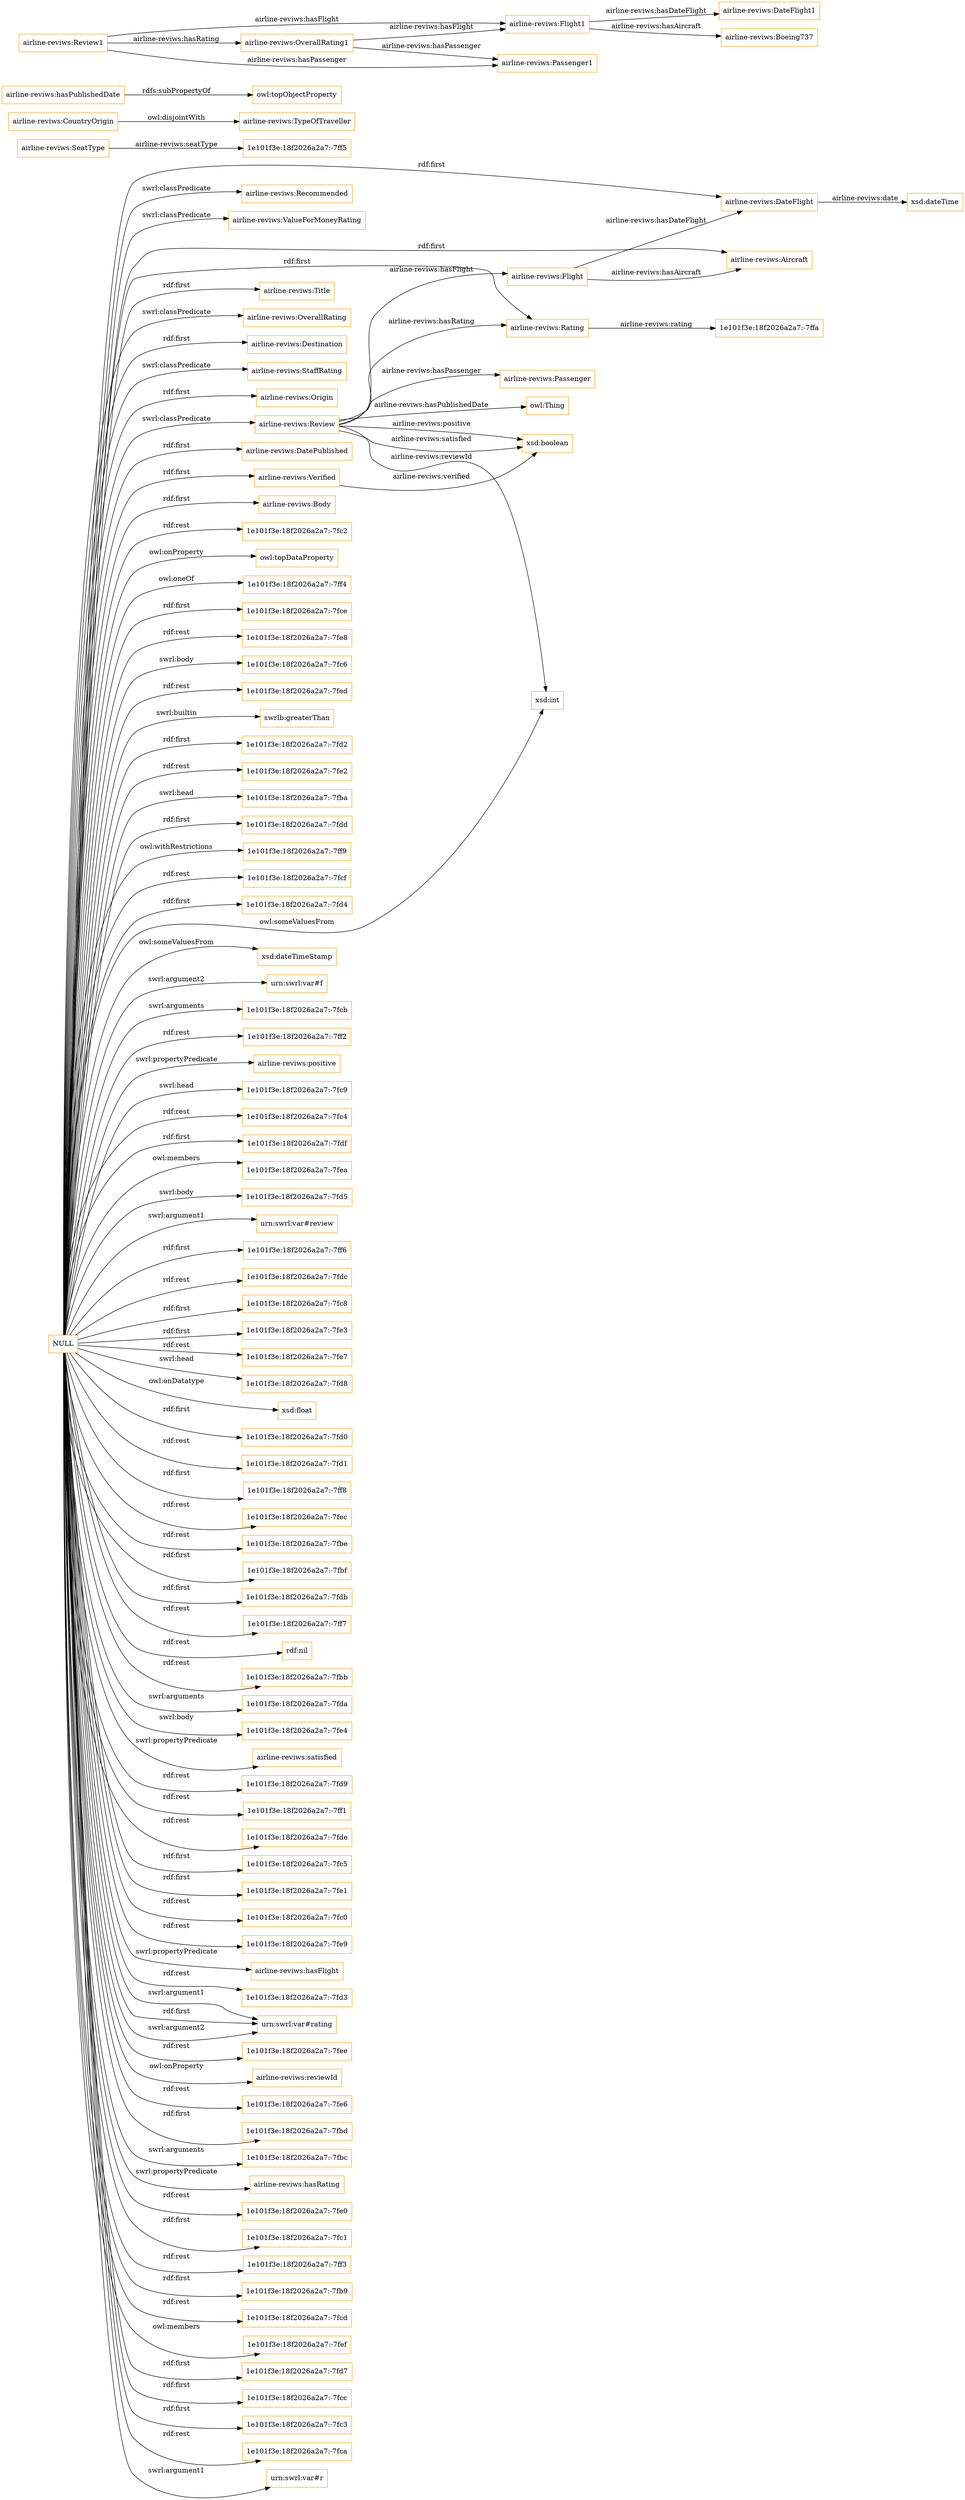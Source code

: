 digraph ar2dtool_diagram { 
rankdir=LR;
size="1501"
node [shape = rectangle, color="orange"]; "airline-reviws:Verified" "airline-reviws:SeatType" "airline-reviws:Recommended" "airline-reviws:Passenger" "airline-reviws:TypeOfTraveller" "airline-reviws:ValueForMoneyRating" "airline-reviws:DateFlight" "airline-reviws:Aircraft" "airline-reviws:Title" "airline-reviws:OverallRating" "airline-reviws:Destination" "airline-reviws:Flight" "airline-reviws:StaffRating" "airline-reviws:CountryOrigin" "airline-reviws:Origin" "airline-reviws:Rating" "airline-reviws:DatePublished" "airline-reviws:Review" "airline-reviws:Body" ; /*classes style*/
	"NULL" -> "1e101f3e:18f2026a2a7:-7fc2" [ label = "rdf:rest" ];
	"NULL" -> "owl:topDataProperty" [ label = "owl:onProperty" ];
	"NULL" -> "1e101f3e:18f2026a2a7:-7ff4" [ label = "owl:oneOf" ];
	"NULL" -> "1e101f3e:18f2026a2a7:-7fce" [ label = "rdf:first" ];
	"NULL" -> "airline-reviws:Recommended" [ label = "swrl:classPredicate" ];
	"NULL" -> "airline-reviws:Destination" [ label = "rdf:first" ];
	"NULL" -> "1e101f3e:18f2026a2a7:-7fe8" [ label = "rdf:rest" ];
	"NULL" -> "1e101f3e:18f2026a2a7:-7fc6" [ label = "swrl:body" ];
	"NULL" -> "1e101f3e:18f2026a2a7:-7fed" [ label = "rdf:rest" ];
	"NULL" -> "airline-reviws:Title" [ label = "rdf:first" ];
	"NULL" -> "airline-reviws:Origin" [ label = "rdf:first" ];
	"NULL" -> "swrlb:greaterThan" [ label = "swrl:builtin" ];
	"NULL" -> "airline-reviws:Verified" [ label = "rdf:first" ];
	"NULL" -> "1e101f3e:18f2026a2a7:-7fd2" [ label = "rdf:first" ];
	"NULL" -> "airline-reviws:StaffRating" [ label = "swrl:classPredicate" ];
	"NULL" -> "1e101f3e:18f2026a2a7:-7fe2" [ label = "rdf:rest" ];
	"NULL" -> "1e101f3e:18f2026a2a7:-7fba" [ label = "swrl:head" ];
	"NULL" -> "1e101f3e:18f2026a2a7:-7fdd" [ label = "rdf:first" ];
	"NULL" -> "1e101f3e:18f2026a2a7:-7ff9" [ label = "owl:withRestrictions" ];
	"NULL" -> "1e101f3e:18f2026a2a7:-7fcf" [ label = "rdf:rest" ];
	"NULL" -> "1e101f3e:18f2026a2a7:-7fd4" [ label = "rdf:first" ];
	"NULL" -> "xsd:int" [ label = "owl:someValuesFrom" ];
	"NULL" -> "xsd:dateTimeStamp" [ label = "owl:someValuesFrom" ];
	"NULL" -> "urn:swrl:var#f" [ label = "swrl:argument2" ];
	"NULL" -> "airline-reviws:Rating" [ label = "rdf:first" ];
	"NULL" -> "1e101f3e:18f2026a2a7:-7fcb" [ label = "swrl:arguments" ];
	"NULL" -> "1e101f3e:18f2026a2a7:-7ff2" [ label = "rdf:rest" ];
	"NULL" -> "airline-reviws:positive" [ label = "swrl:propertyPredicate" ];
	"NULL" -> "1e101f3e:18f2026a2a7:-7fc9" [ label = "swrl:head" ];
	"NULL" -> "1e101f3e:18f2026a2a7:-7fc4" [ label = "rdf:rest" ];
	"NULL" -> "1e101f3e:18f2026a2a7:-7fdf" [ label = "rdf:first" ];
	"NULL" -> "1e101f3e:18f2026a2a7:-7fea" [ label = "owl:members" ];
	"NULL" -> "airline-reviws:Body" [ label = "rdf:first" ];
	"NULL" -> "1e101f3e:18f2026a2a7:-7fd5" [ label = "swrl:body" ];
	"NULL" -> "airline-reviws:DatePublished" [ label = "rdf:first" ];
	"NULL" -> "urn:swrl:var#review" [ label = "swrl:argument1" ];
	"NULL" -> "1e101f3e:18f2026a2a7:-7ff6" [ label = "rdf:first" ];
	"NULL" -> "1e101f3e:18f2026a2a7:-7fdc" [ label = "rdf:rest" ];
	"NULL" -> "airline-reviws:DateFlight" [ label = "rdf:first" ];
	"NULL" -> "1e101f3e:18f2026a2a7:-7fc8" [ label = "rdf:first" ];
	"NULL" -> "1e101f3e:18f2026a2a7:-7fe3" [ label = "rdf:first" ];
	"NULL" -> "1e101f3e:18f2026a2a7:-7fe7" [ label = "rdf:rest" ];
	"NULL" -> "1e101f3e:18f2026a2a7:-7fd8" [ label = "swrl:head" ];
	"NULL" -> "xsd:float" [ label = "owl:onDatatype" ];
	"NULL" -> "1e101f3e:18f2026a2a7:-7fd0" [ label = "rdf:first" ];
	"NULL" -> "1e101f3e:18f2026a2a7:-7fd1" [ label = "rdf:rest" ];
	"NULL" -> "airline-reviws:Aircraft" [ label = "rdf:first" ];
	"NULL" -> "1e101f3e:18f2026a2a7:-7ff8" [ label = "rdf:first" ];
	"NULL" -> "1e101f3e:18f2026a2a7:-7fec" [ label = "rdf:rest" ];
	"NULL" -> "1e101f3e:18f2026a2a7:-7fbe" [ label = "rdf:rest" ];
	"NULL" -> "1e101f3e:18f2026a2a7:-7fbf" [ label = "rdf:first" ];
	"NULL" -> "1e101f3e:18f2026a2a7:-7fdb" [ label = "rdf:first" ];
	"NULL" -> "1e101f3e:18f2026a2a7:-7ff7" [ label = "rdf:rest" ];
	"NULL" -> "rdf:nil" [ label = "rdf:rest" ];
	"NULL" -> "1e101f3e:18f2026a2a7:-7fbb" [ label = "rdf:rest" ];
	"NULL" -> "1e101f3e:18f2026a2a7:-7fda" [ label = "swrl:arguments" ];
	"NULL" -> "1e101f3e:18f2026a2a7:-7fe4" [ label = "swrl:body" ];
	"NULL" -> "airline-reviws:satisfied" [ label = "swrl:propertyPredicate" ];
	"NULL" -> "1e101f3e:18f2026a2a7:-7fd9" [ label = "rdf:rest" ];
	"NULL" -> "1e101f3e:18f2026a2a7:-7ff1" [ label = "rdf:rest" ];
	"NULL" -> "1e101f3e:18f2026a2a7:-7fde" [ label = "rdf:rest" ];
	"NULL" -> "1e101f3e:18f2026a2a7:-7fc5" [ label = "rdf:first" ];
	"NULL" -> "1e101f3e:18f2026a2a7:-7fe1" [ label = "rdf:first" ];
	"NULL" -> "1e101f3e:18f2026a2a7:-7fc0" [ label = "rdf:rest" ];
	"NULL" -> "1e101f3e:18f2026a2a7:-7fe9" [ label = "rdf:rest" ];
	"NULL" -> "airline-reviws:hasFlight" [ label = "swrl:propertyPredicate" ];
	"NULL" -> "1e101f3e:18f2026a2a7:-7fd3" [ label = "rdf:rest" ];
	"NULL" -> "urn:swrl:var#rating" [ label = "swrl:argument1" ];
	"NULL" -> "1e101f3e:18f2026a2a7:-7fee" [ label = "rdf:rest" ];
	"NULL" -> "airline-reviws:reviewId" [ label = "owl:onProperty" ];
	"NULL" -> "1e101f3e:18f2026a2a7:-7fe6" [ label = "rdf:rest" ];
	"NULL" -> "airline-reviws:ValueForMoneyRating" [ label = "swrl:classPredicate" ];
	"NULL" -> "1e101f3e:18f2026a2a7:-7fbd" [ label = "rdf:first" ];
	"NULL" -> "1e101f3e:18f2026a2a7:-7fbc" [ label = "swrl:arguments" ];
	"NULL" -> "airline-reviws:hasRating" [ label = "swrl:propertyPredicate" ];
	"NULL" -> "urn:swrl:var#rating" [ label = "rdf:first" ];
	"NULL" -> "airline-reviws:Review" [ label = "swrl:classPredicate" ];
	"NULL" -> "1e101f3e:18f2026a2a7:-7fe0" [ label = "rdf:rest" ];
	"NULL" -> "1e101f3e:18f2026a2a7:-7fc1" [ label = "rdf:first" ];
	"NULL" -> "urn:swrl:var#rating" [ label = "swrl:argument2" ];
	"NULL" -> "1e101f3e:18f2026a2a7:-7ff3" [ label = "rdf:rest" ];
	"NULL" -> "1e101f3e:18f2026a2a7:-7fb9" [ label = "rdf:first" ];
	"NULL" -> "1e101f3e:18f2026a2a7:-7fcd" [ label = "rdf:rest" ];
	"NULL" -> "1e101f3e:18f2026a2a7:-7fef" [ label = "owl:members" ];
	"NULL" -> "1e101f3e:18f2026a2a7:-7fd7" [ label = "rdf:first" ];
	"NULL" -> "1e101f3e:18f2026a2a7:-7fcc" [ label = "rdf:first" ];
	"NULL" -> "airline-reviws:OverallRating" [ label = "swrl:classPredicate" ];
	"NULL" -> "1e101f3e:18f2026a2a7:-7fc3" [ label = "rdf:first" ];
	"NULL" -> "1e101f3e:18f2026a2a7:-7fca" [ label = "rdf:rest" ];
	"NULL" -> "urn:swrl:var#r" [ label = "swrl:argument1" ];
	"airline-reviws:hasPublishedDate" -> "owl:topObjectProperty" [ label = "rdfs:subPropertyOf" ];
	"airline-reviws:Flight1" -> "airline-reviws:DateFlight1" [ label = "airline-reviws:hasDateFlight" ];
	"airline-reviws:Flight1" -> "airline-reviws:Boeing737" [ label = "airline-reviws:hasAircraft" ];
	"airline-reviws:CountryOrigin" -> "airline-reviws:TypeOfTraveller" [ label = "owl:disjointWith" ];
	"airline-reviws:OverallRating1" -> "airline-reviws:Passenger1" [ label = "airline-reviws:hasPassenger" ];
	"airline-reviws:OverallRating1" -> "airline-reviws:Flight1" [ label = "airline-reviws:hasFlight" ];
	"airline-reviws:Review1" -> "airline-reviws:OverallRating1" [ label = "airline-reviws:hasRating" ];
	"airline-reviws:Review1" -> "airline-reviws:Passenger1" [ label = "airline-reviws:hasPassenger" ];
	"airline-reviws:Review1" -> "airline-reviws:Flight1" [ label = "airline-reviws:hasFlight" ];
	"airline-reviws:Review" -> "xsd:int" [ label = "airline-reviws:reviewId" ];
	"airline-reviws:Review" -> "airline-reviws:Rating" [ label = "airline-reviws:hasRating" ];
	"airline-reviws:Review" -> "airline-reviws:Passenger" [ label = "airline-reviws:hasPassenger" ];
	"airline-reviws:Flight" -> "airline-reviws:DateFlight" [ label = "airline-reviws:hasDateFlight" ];
	"airline-reviws:Review" -> "xsd:boolean" [ label = "airline-reviws:satisfied" ];
	"airline-reviws:DateFlight" -> "xsd:dateTime" [ label = "airline-reviws:date" ];
	"airline-reviws:Review" -> "airline-reviws:Flight" [ label = "airline-reviws:hasFlight" ];
	"airline-reviws:SeatType" -> "1e101f3e:18f2026a2a7:-7ff5" [ label = "airline-reviws:seatType" ];
	"airline-reviws:Review" -> "owl:Thing" [ label = "airline-reviws:hasPublishedDate" ];
	"airline-reviws:Review" -> "xsd:boolean" [ label = "airline-reviws:positive" ];
	"airline-reviws:Verified" -> "xsd:boolean" [ label = "airline-reviws:verified" ];
	"airline-reviws:Flight" -> "airline-reviws:Aircraft" [ label = "airline-reviws:hasAircraft" ];
	"airline-reviws:Rating" -> "1e101f3e:18f2026a2a7:-7ffa" [ label = "airline-reviws:rating" ];

}
